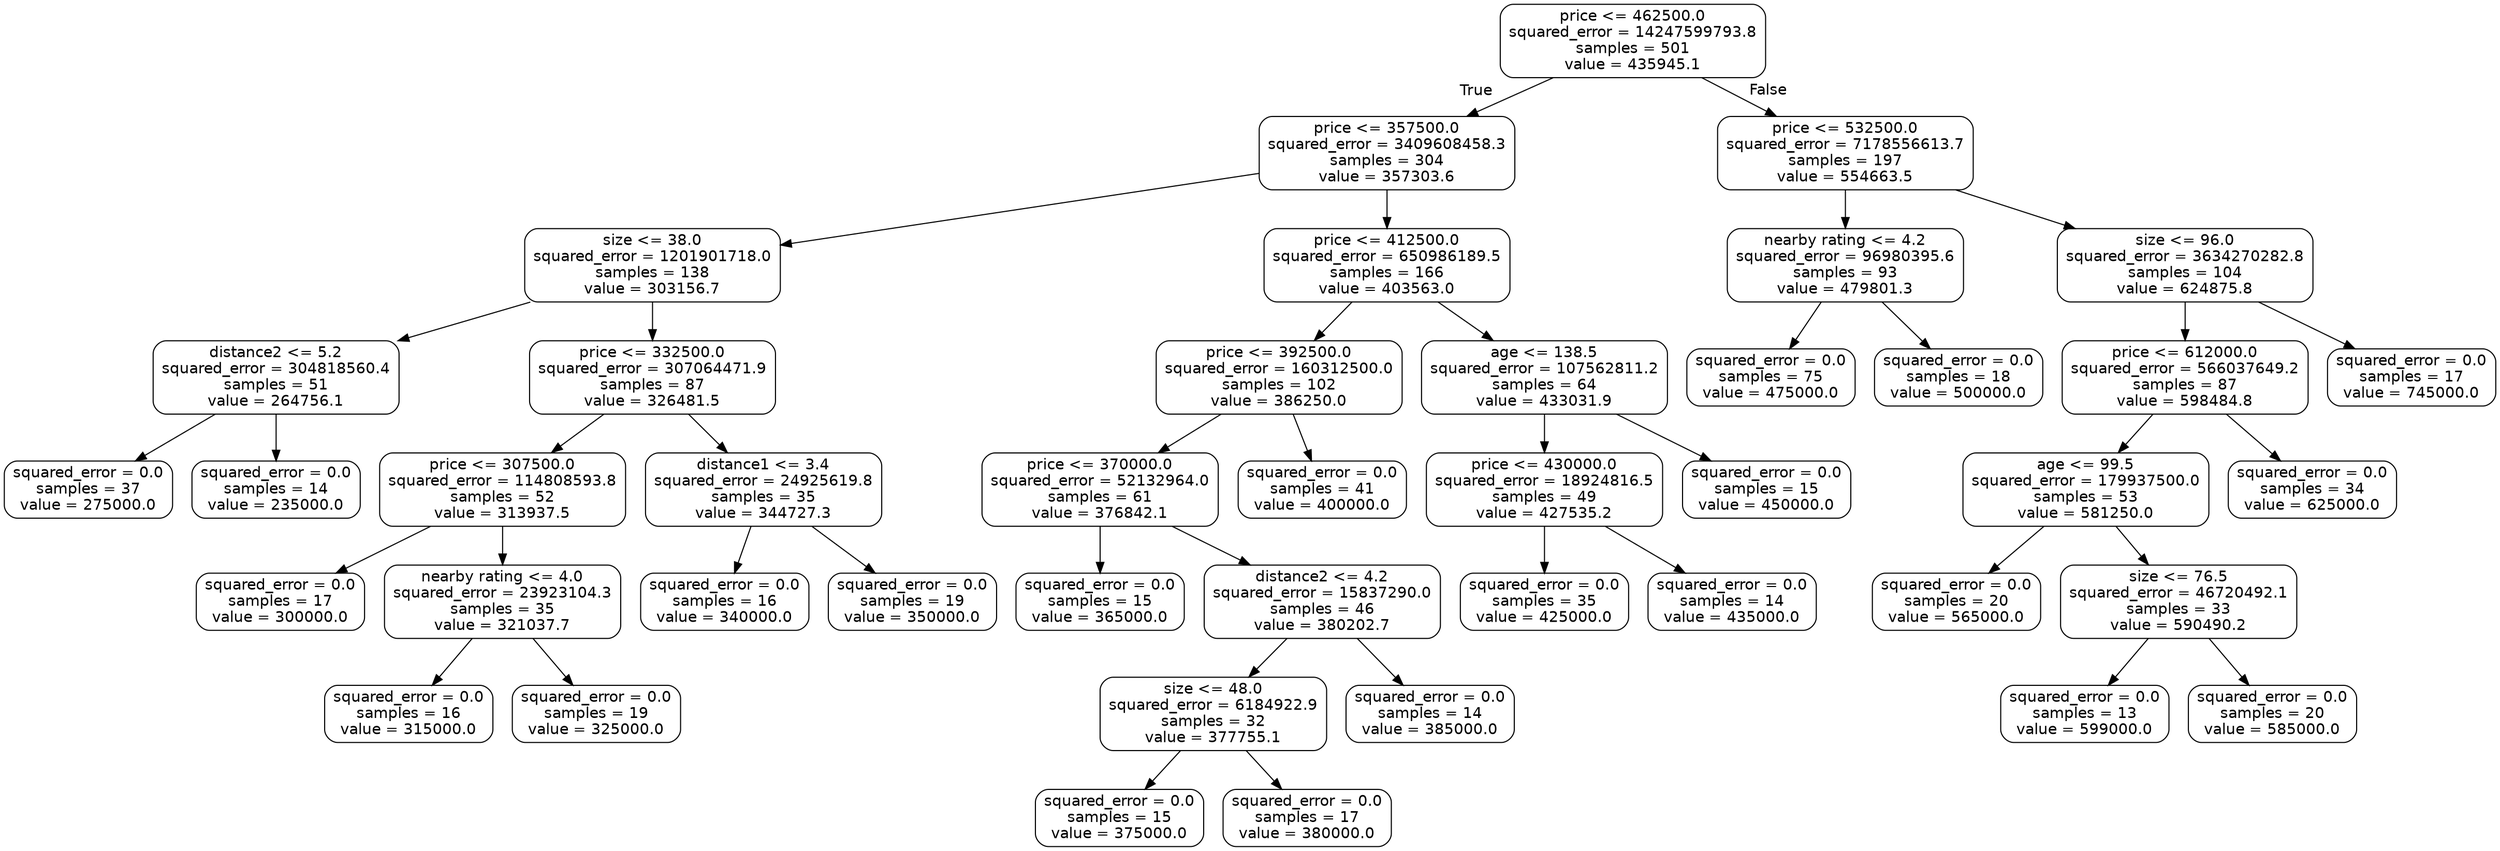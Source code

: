 digraph Tree {
node [shape=box, style="rounded", color="black", fontname="helvetica"] ;
edge [fontname="helvetica"] ;
0 [label="price <= 462500.0\nsquared_error = 14247599793.8\nsamples = 501\nvalue = 435945.1"] ;
1 [label="price <= 357500.0\nsquared_error = 3409608458.3\nsamples = 304\nvalue = 357303.6"] ;
0 -> 1 [labeldistance=2.5, labelangle=45, headlabel="True"] ;
2 [label="size <= 38.0\nsquared_error = 1201901718.0\nsamples = 138\nvalue = 303156.7"] ;
1 -> 2 ;
3 [label="distance2 <= 5.2\nsquared_error = 304818560.4\nsamples = 51\nvalue = 264756.1"] ;
2 -> 3 ;
4 [label="squared_error = 0.0\nsamples = 37\nvalue = 275000.0"] ;
3 -> 4 ;
5 [label="squared_error = 0.0\nsamples = 14\nvalue = 235000.0"] ;
3 -> 5 ;
6 [label="price <= 332500.0\nsquared_error = 307064471.9\nsamples = 87\nvalue = 326481.5"] ;
2 -> 6 ;
7 [label="price <= 307500.0\nsquared_error = 114808593.8\nsamples = 52\nvalue = 313937.5"] ;
6 -> 7 ;
8 [label="squared_error = 0.0\nsamples = 17\nvalue = 300000.0"] ;
7 -> 8 ;
9 [label="nearby rating <= 4.0\nsquared_error = 23923104.3\nsamples = 35\nvalue = 321037.7"] ;
7 -> 9 ;
10 [label="squared_error = 0.0\nsamples = 16\nvalue = 315000.0"] ;
9 -> 10 ;
11 [label="squared_error = 0.0\nsamples = 19\nvalue = 325000.0"] ;
9 -> 11 ;
12 [label="distance1 <= 3.4\nsquared_error = 24925619.8\nsamples = 35\nvalue = 344727.3"] ;
6 -> 12 ;
13 [label="squared_error = 0.0\nsamples = 16\nvalue = 340000.0"] ;
12 -> 13 ;
14 [label="squared_error = 0.0\nsamples = 19\nvalue = 350000.0"] ;
12 -> 14 ;
15 [label="price <= 412500.0\nsquared_error = 650986189.5\nsamples = 166\nvalue = 403563.0"] ;
1 -> 15 ;
16 [label="price <= 392500.0\nsquared_error = 160312500.0\nsamples = 102\nvalue = 386250.0"] ;
15 -> 16 ;
17 [label="price <= 370000.0\nsquared_error = 52132964.0\nsamples = 61\nvalue = 376842.1"] ;
16 -> 17 ;
18 [label="squared_error = 0.0\nsamples = 15\nvalue = 365000.0"] ;
17 -> 18 ;
19 [label="distance2 <= 4.2\nsquared_error = 15837290.0\nsamples = 46\nvalue = 380202.7"] ;
17 -> 19 ;
20 [label="size <= 48.0\nsquared_error = 6184922.9\nsamples = 32\nvalue = 377755.1"] ;
19 -> 20 ;
21 [label="squared_error = 0.0\nsamples = 15\nvalue = 375000.0"] ;
20 -> 21 ;
22 [label="squared_error = 0.0\nsamples = 17\nvalue = 380000.0"] ;
20 -> 22 ;
23 [label="squared_error = 0.0\nsamples = 14\nvalue = 385000.0"] ;
19 -> 23 ;
24 [label="squared_error = 0.0\nsamples = 41\nvalue = 400000.0"] ;
16 -> 24 ;
25 [label="age <= 138.5\nsquared_error = 107562811.2\nsamples = 64\nvalue = 433031.9"] ;
15 -> 25 ;
26 [label="price <= 430000.0\nsquared_error = 18924816.5\nsamples = 49\nvalue = 427535.2"] ;
25 -> 26 ;
27 [label="squared_error = 0.0\nsamples = 35\nvalue = 425000.0"] ;
26 -> 27 ;
28 [label="squared_error = 0.0\nsamples = 14\nvalue = 435000.0"] ;
26 -> 28 ;
29 [label="squared_error = 0.0\nsamples = 15\nvalue = 450000.0"] ;
25 -> 29 ;
30 [label="price <= 532500.0\nsquared_error = 7178556613.7\nsamples = 197\nvalue = 554663.5"] ;
0 -> 30 [labeldistance=2.5, labelangle=-45, headlabel="False"] ;
31 [label="nearby rating <= 4.2\nsquared_error = 96980395.6\nsamples = 93\nvalue = 479801.3"] ;
30 -> 31 ;
32 [label="squared_error = 0.0\nsamples = 75\nvalue = 475000.0"] ;
31 -> 32 ;
33 [label="squared_error = 0.0\nsamples = 18\nvalue = 500000.0"] ;
31 -> 33 ;
34 [label="size <= 96.0\nsquared_error = 3634270282.8\nsamples = 104\nvalue = 624875.8"] ;
30 -> 34 ;
35 [label="price <= 612000.0\nsquared_error = 566037649.2\nsamples = 87\nvalue = 598484.8"] ;
34 -> 35 ;
36 [label="age <= 99.5\nsquared_error = 179937500.0\nsamples = 53\nvalue = 581250.0"] ;
35 -> 36 ;
37 [label="squared_error = 0.0\nsamples = 20\nvalue = 565000.0"] ;
36 -> 37 ;
38 [label="size <= 76.5\nsquared_error = 46720492.1\nsamples = 33\nvalue = 590490.2"] ;
36 -> 38 ;
39 [label="squared_error = 0.0\nsamples = 13\nvalue = 599000.0"] ;
38 -> 39 ;
40 [label="squared_error = 0.0\nsamples = 20\nvalue = 585000.0"] ;
38 -> 40 ;
41 [label="squared_error = 0.0\nsamples = 34\nvalue = 625000.0"] ;
35 -> 41 ;
42 [label="squared_error = 0.0\nsamples = 17\nvalue = 745000.0"] ;
34 -> 42 ;
}